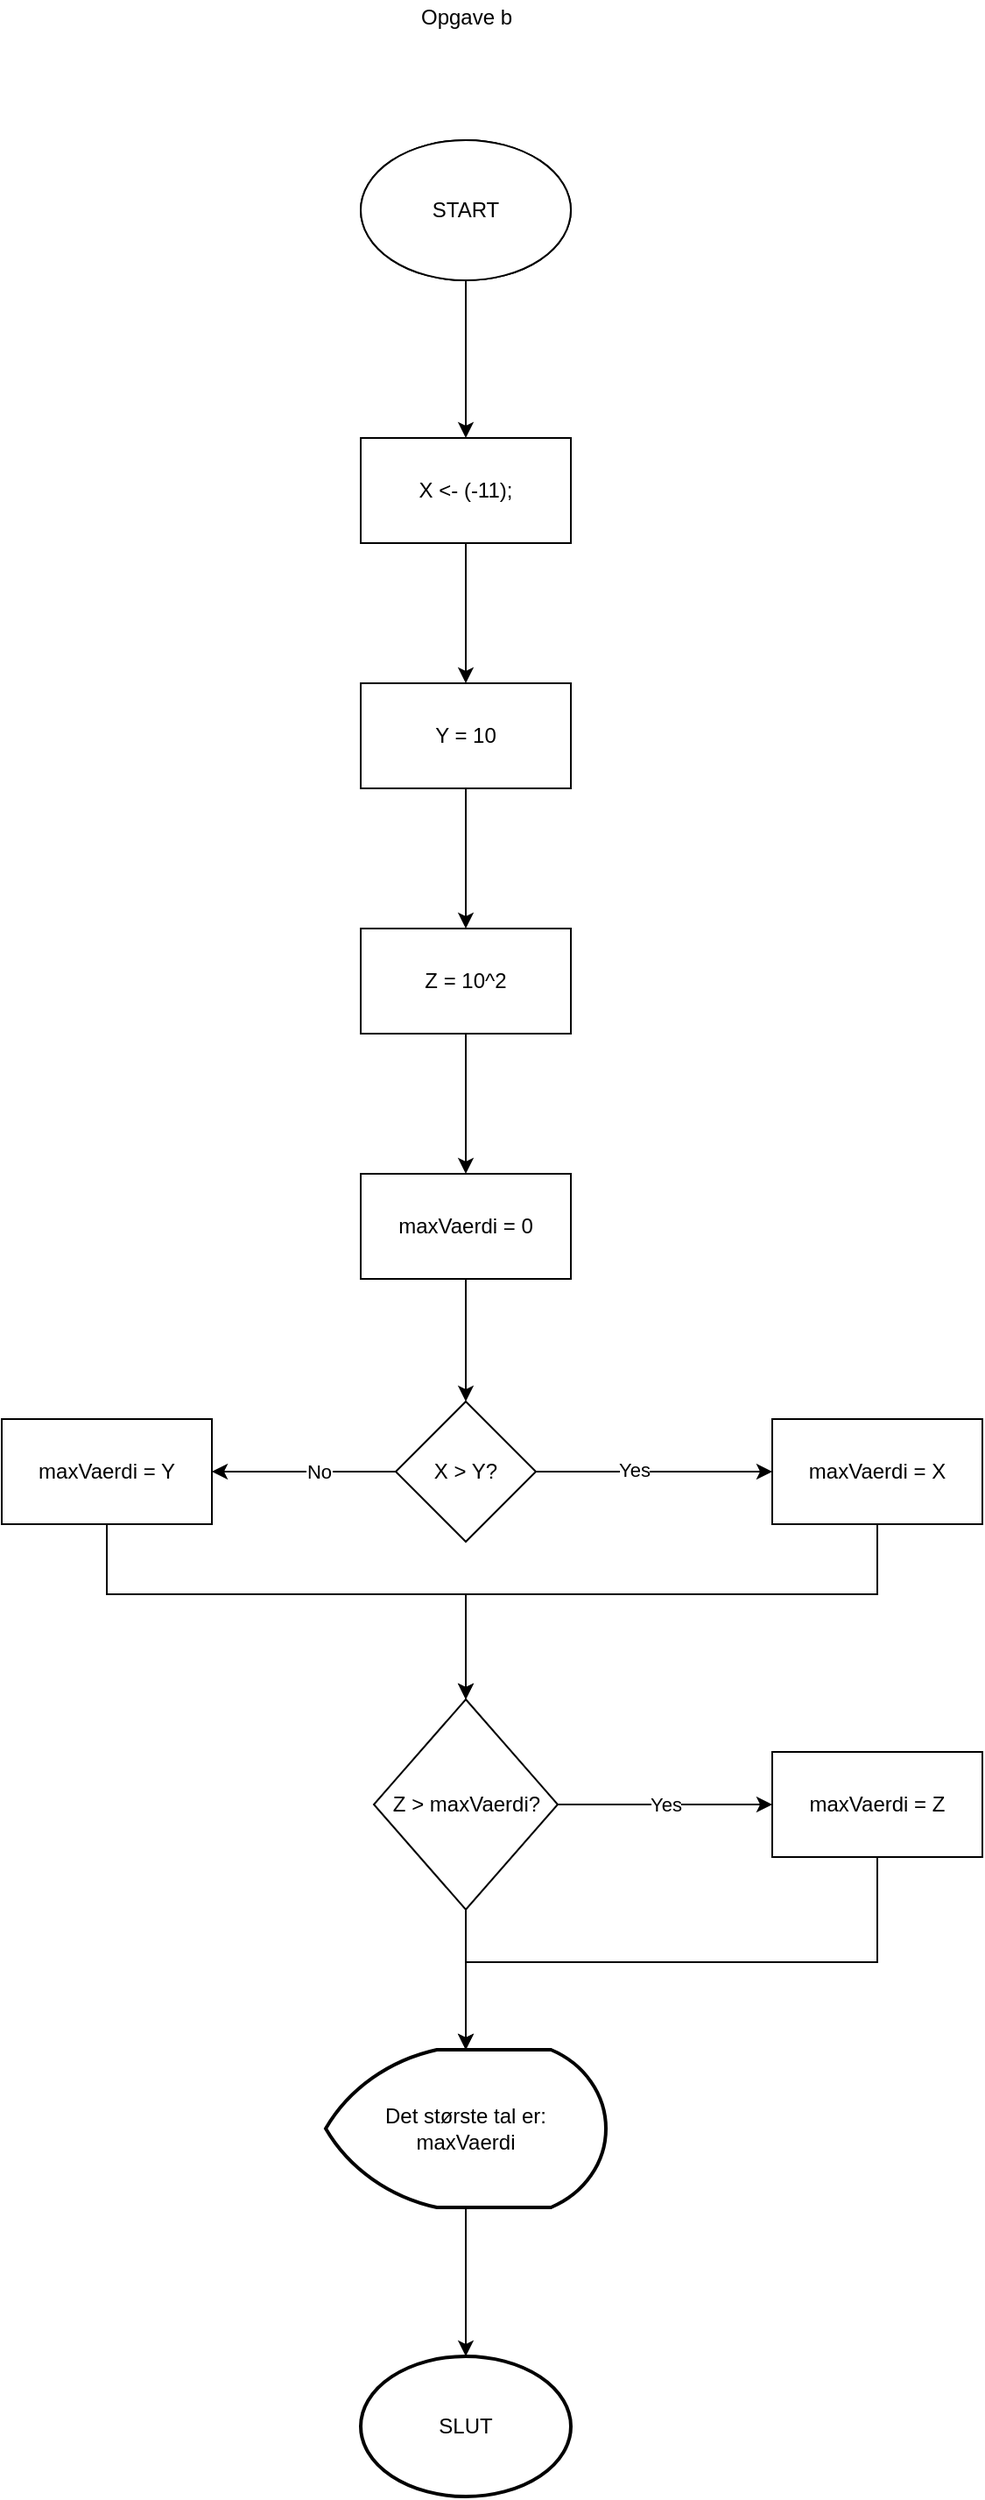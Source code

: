 <mxfile version="14.2.9" type="github">
  <diagram id="llSxckVfcnOthQQedZlP" name="Page-1">
    <mxGraphModel dx="1220" dy="1122" grid="1" gridSize="10" guides="1" tooltips="1" connect="1" arrows="1" fold="1" page="1" pageScale="1" pageWidth="850" pageHeight="1100" math="0" shadow="0">
      <root>
        <mxCell id="0" />
        <mxCell id="1" parent="0" />
        <mxCell id="05Escn_wLPkdDg-ysazH-5" value="" style="edgeStyle=orthogonalEdgeStyle;rounded=0;orthogonalLoop=1;jettySize=auto;html=1;" edge="1" parent="1" source="05Escn_wLPkdDg-ysazH-2" target="05Escn_wLPkdDg-ysazH-4">
          <mxGeometry relative="1" as="geometry" />
        </mxCell>
        <mxCell id="05Escn_wLPkdDg-ysazH-2" value="START" style="ellipse;whiteSpace=wrap;html=1;" vertex="1" parent="1">
          <mxGeometry x="365" y="150" width="120" height="80" as="geometry" />
        </mxCell>
        <mxCell id="05Escn_wLPkdDg-ysazH-3" value="Opgave b" style="text;html=1;align=center;verticalAlign=middle;resizable=0;points=[];autosize=1;" vertex="1" parent="1">
          <mxGeometry x="390" y="70" width="70" height="20" as="geometry" />
        </mxCell>
        <mxCell id="05Escn_wLPkdDg-ysazH-7" value="" style="edgeStyle=orthogonalEdgeStyle;rounded=0;orthogonalLoop=1;jettySize=auto;html=1;" edge="1" parent="1" source="05Escn_wLPkdDg-ysazH-4" target="05Escn_wLPkdDg-ysazH-6">
          <mxGeometry relative="1" as="geometry" />
        </mxCell>
        <mxCell id="05Escn_wLPkdDg-ysazH-4" value="X &amp;lt;- (-11);" style="whiteSpace=wrap;html=1;" vertex="1" parent="1">
          <mxGeometry x="365" y="320" width="120" height="60" as="geometry" />
        </mxCell>
        <mxCell id="05Escn_wLPkdDg-ysazH-9" value="" style="edgeStyle=orthogonalEdgeStyle;rounded=0;orthogonalLoop=1;jettySize=auto;html=1;" edge="1" parent="1" source="05Escn_wLPkdDg-ysazH-6" target="05Escn_wLPkdDg-ysazH-8">
          <mxGeometry relative="1" as="geometry" />
        </mxCell>
        <mxCell id="05Escn_wLPkdDg-ysazH-6" value="Y = 10" style="whiteSpace=wrap;html=1;" vertex="1" parent="1">
          <mxGeometry x="365" y="460" width="120" height="60" as="geometry" />
        </mxCell>
        <mxCell id="05Escn_wLPkdDg-ysazH-11" value="" style="edgeStyle=orthogonalEdgeStyle;rounded=0;orthogonalLoop=1;jettySize=auto;html=1;" edge="1" parent="1" source="05Escn_wLPkdDg-ysazH-8" target="05Escn_wLPkdDg-ysazH-10">
          <mxGeometry relative="1" as="geometry" />
        </mxCell>
        <mxCell id="05Escn_wLPkdDg-ysazH-8" value="Z = 10^2" style="whiteSpace=wrap;html=1;" vertex="1" parent="1">
          <mxGeometry x="365" y="600" width="120" height="60" as="geometry" />
        </mxCell>
        <mxCell id="05Escn_wLPkdDg-ysazH-13" value="" style="edgeStyle=orthogonalEdgeStyle;rounded=0;orthogonalLoop=1;jettySize=auto;html=1;" edge="1" parent="1" source="05Escn_wLPkdDg-ysazH-10" target="05Escn_wLPkdDg-ysazH-12">
          <mxGeometry relative="1" as="geometry" />
        </mxCell>
        <mxCell id="05Escn_wLPkdDg-ysazH-10" value="maxVaerdi = 0" style="whiteSpace=wrap;html=1;" vertex="1" parent="1">
          <mxGeometry x="365" y="740" width="120" height="60" as="geometry" />
        </mxCell>
        <mxCell id="05Escn_wLPkdDg-ysazH-15" value="" style="edgeStyle=orthogonalEdgeStyle;rounded=0;orthogonalLoop=1;jettySize=auto;html=1;" edge="1" parent="1" source="05Escn_wLPkdDg-ysazH-12" target="05Escn_wLPkdDg-ysazH-14">
          <mxGeometry relative="1" as="geometry" />
        </mxCell>
        <mxCell id="05Escn_wLPkdDg-ysazH-16" value="Yes" style="edgeLabel;html=1;align=center;verticalAlign=middle;resizable=0;points=[];" vertex="1" connectable="0" parent="05Escn_wLPkdDg-ysazH-15">
          <mxGeometry x="-0.17" y="1" relative="1" as="geometry">
            <mxPoint as="offset" />
          </mxGeometry>
        </mxCell>
        <mxCell id="05Escn_wLPkdDg-ysazH-37" value="" style="edgeStyle=orthogonalEdgeStyle;rounded=0;orthogonalLoop=1;jettySize=auto;html=1;" edge="1" parent="1" source="05Escn_wLPkdDg-ysazH-12" target="05Escn_wLPkdDg-ysazH-17">
          <mxGeometry relative="1" as="geometry" />
        </mxCell>
        <mxCell id="05Escn_wLPkdDg-ysazH-43" value="No" style="edgeLabel;html=1;align=center;verticalAlign=middle;resizable=0;points=[];" vertex="1" connectable="0" parent="05Escn_wLPkdDg-ysazH-37">
          <mxGeometry x="-0.162" relative="1" as="geometry">
            <mxPoint as="offset" />
          </mxGeometry>
        </mxCell>
        <mxCell id="05Escn_wLPkdDg-ysazH-12" value="X &amp;gt; Y?" style="rhombus;whiteSpace=wrap;html=1;" vertex="1" parent="1">
          <mxGeometry x="385" y="870" width="80" height="80" as="geometry" />
        </mxCell>
        <mxCell id="05Escn_wLPkdDg-ysazH-41" style="edgeStyle=orthogonalEdgeStyle;rounded=0;orthogonalLoop=1;jettySize=auto;html=1;entryX=0.5;entryY=0;entryDx=0;entryDy=0;" edge="1" parent="1" source="05Escn_wLPkdDg-ysazH-14" target="05Escn_wLPkdDg-ysazH-19">
          <mxGeometry relative="1" as="geometry">
            <mxPoint x="430" y="980" as="targetPoint" />
            <Array as="points">
              <mxPoint x="660" y="980" />
              <mxPoint x="425" y="980" />
            </Array>
          </mxGeometry>
        </mxCell>
        <mxCell id="05Escn_wLPkdDg-ysazH-14" value="maxVaerdi = X" style="whiteSpace=wrap;html=1;" vertex="1" parent="1">
          <mxGeometry x="600" y="880" width="120" height="60" as="geometry" />
        </mxCell>
        <mxCell id="05Escn_wLPkdDg-ysazH-42" style="edgeStyle=orthogonalEdgeStyle;rounded=0;orthogonalLoop=1;jettySize=auto;html=1;entryX=0.5;entryY=0;entryDx=0;entryDy=0;" edge="1" parent="1" source="05Escn_wLPkdDg-ysazH-17" target="05Escn_wLPkdDg-ysazH-19">
          <mxGeometry relative="1" as="geometry">
            <mxPoint x="420" y="980" as="targetPoint" />
            <Array as="points">
              <mxPoint x="220" y="980" />
              <mxPoint x="425" y="980" />
            </Array>
          </mxGeometry>
        </mxCell>
        <mxCell id="05Escn_wLPkdDg-ysazH-17" value="maxVaerdi = Y" style="whiteSpace=wrap;html=1;" vertex="1" parent="1">
          <mxGeometry x="160" y="880" width="120" height="60" as="geometry" />
        </mxCell>
        <mxCell id="05Escn_wLPkdDg-ysazH-26" value="Yes" style="edgeStyle=orthogonalEdgeStyle;rounded=0;orthogonalLoop=1;jettySize=auto;html=1;" edge="1" parent="1" source="05Escn_wLPkdDg-ysazH-19" target="05Escn_wLPkdDg-ysazH-21">
          <mxGeometry relative="1" as="geometry" />
        </mxCell>
        <mxCell id="05Escn_wLPkdDg-ysazH-44" value="" style="edgeStyle=orthogonalEdgeStyle;rounded=0;orthogonalLoop=1;jettySize=auto;html=1;" edge="1" parent="1" source="05Escn_wLPkdDg-ysazH-19" target="05Escn_wLPkdDg-ysazH-33">
          <mxGeometry relative="1" as="geometry" />
        </mxCell>
        <mxCell id="05Escn_wLPkdDg-ysazH-19" value="&lt;div&gt;Z &amp;gt; maxVaerdi?&lt;/div&gt;" style="rhombus;whiteSpace=wrap;html=1;" vertex="1" parent="1">
          <mxGeometry x="372.5" y="1040" width="105" height="120" as="geometry" />
        </mxCell>
        <mxCell id="05Escn_wLPkdDg-ysazH-45" style="edgeStyle=orthogonalEdgeStyle;rounded=0;orthogonalLoop=1;jettySize=auto;html=1;entryX=0.5;entryY=0;entryDx=0;entryDy=0;entryPerimeter=0;" edge="1" parent="1" source="05Escn_wLPkdDg-ysazH-21" target="05Escn_wLPkdDg-ysazH-33">
          <mxGeometry relative="1" as="geometry">
            <Array as="points">
              <mxPoint x="660" y="1190" />
              <mxPoint x="425" y="1190" />
            </Array>
          </mxGeometry>
        </mxCell>
        <mxCell id="05Escn_wLPkdDg-ysazH-21" value="maxVaerdi = Z" style="whiteSpace=wrap;html=1;" vertex="1" parent="1">
          <mxGeometry x="600" y="1070" width="120" height="60" as="geometry" />
        </mxCell>
        <mxCell id="05Escn_wLPkdDg-ysazH-48" value="" style="edgeStyle=orthogonalEdgeStyle;rounded=0;orthogonalLoop=1;jettySize=auto;html=1;" edge="1" parent="1" source="05Escn_wLPkdDg-ysazH-33" target="05Escn_wLPkdDg-ysazH-47">
          <mxGeometry relative="1" as="geometry" />
        </mxCell>
        <mxCell id="05Escn_wLPkdDg-ysazH-33" value="&lt;div&gt;Det største tal er:&lt;/div&gt;&lt;div&gt;maxVaerdi&lt;br&gt;&lt;/div&gt;" style="strokeWidth=2;html=1;shape=mxgraph.flowchart.display;whiteSpace=wrap;" vertex="1" parent="1">
          <mxGeometry x="345" y="1240" width="160" height="90" as="geometry" />
        </mxCell>
        <mxCell id="05Escn_wLPkdDg-ysazH-46" value="START" style="ellipse;whiteSpace=wrap;html=1;" vertex="1" parent="1">
          <mxGeometry x="365" y="150" width="120" height="80" as="geometry" />
        </mxCell>
        <mxCell id="05Escn_wLPkdDg-ysazH-47" value="SLUT" style="ellipse;whiteSpace=wrap;html=1;strokeWidth=2;" vertex="1" parent="1">
          <mxGeometry x="365" y="1415" width="120" height="80" as="geometry" />
        </mxCell>
      </root>
    </mxGraphModel>
  </diagram>
</mxfile>
